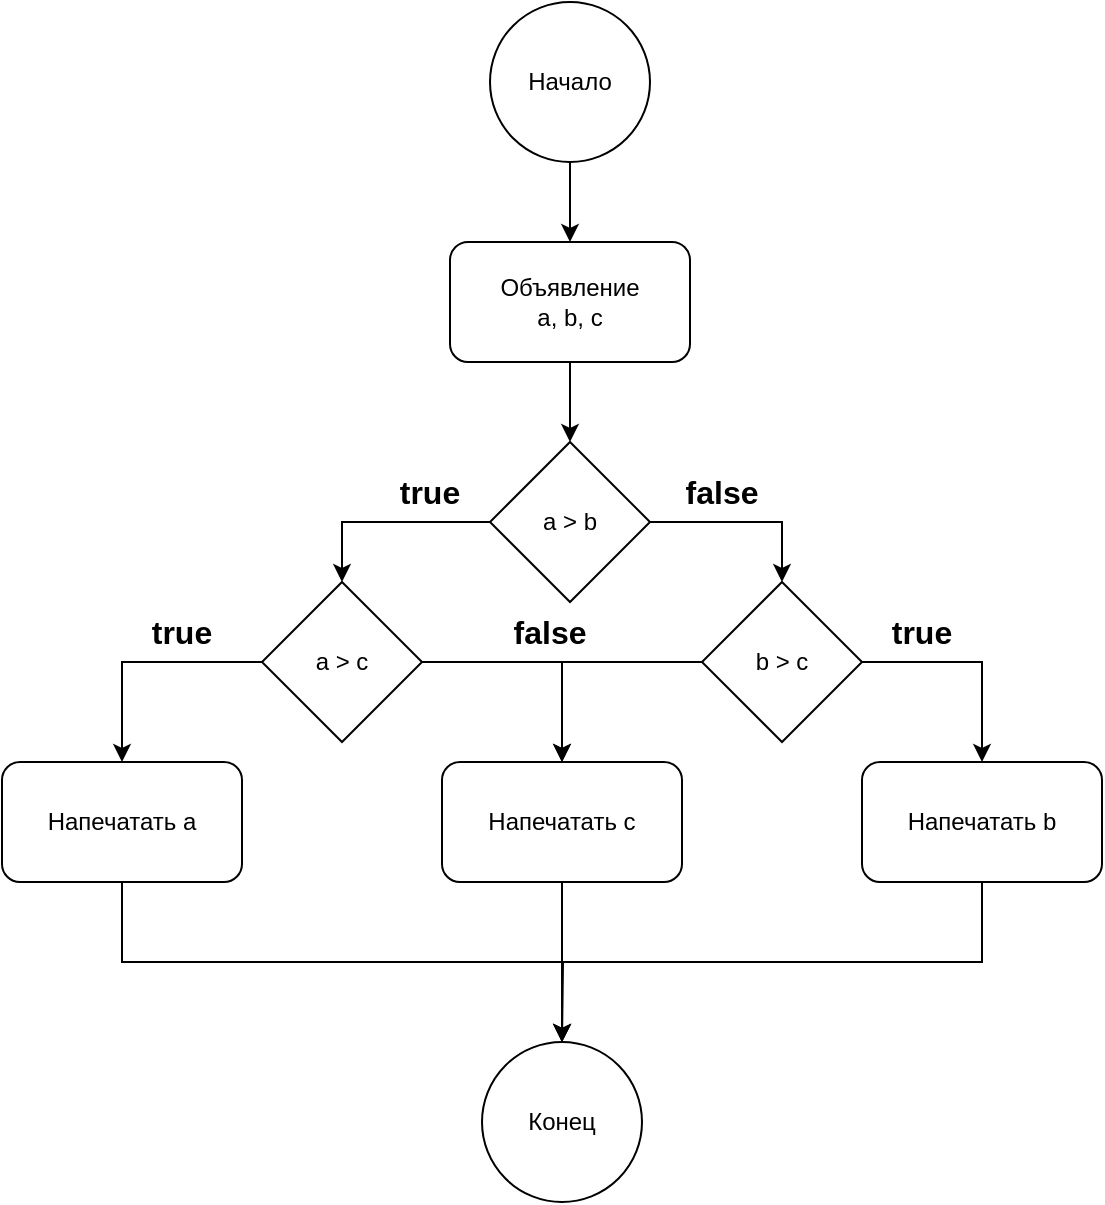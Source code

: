 <mxfile version="15.7.0" type="github"><diagram id="bXhmcqh2W-Y5E6LnTyFU" name="Page-1"><mxGraphModel dx="1224" dy="1997" grid="1" gridSize="10" guides="1" tooltips="1" connect="1" arrows="1" fold="1" page="1" pageScale="1" pageWidth="827" pageHeight="1169" math="0" shadow="0"><root><mxCell id="0"/><mxCell id="1" parent="0"/><mxCell id="PYRo1awQEuicHArNTJH--5" value="" style="edgeStyle=orthogonalEdgeStyle;rounded=0;orthogonalLoop=1;jettySize=auto;html=1;" parent="1" source="PYRo1awQEuicHArNTJH--1" target="PYRo1awQEuicHArNTJH--2" edge="1"><mxGeometry relative="1" as="geometry"/></mxCell><mxCell id="PYRo1awQEuicHArNTJH--1" value="Начало" style="ellipse;whiteSpace=wrap;html=1;aspect=fixed;" parent="1" vertex="1"><mxGeometry x="334" y="-790" width="80" height="80" as="geometry"/></mxCell><mxCell id="PYRo1awQEuicHArNTJH--7" value="" style="edgeStyle=orthogonalEdgeStyle;rounded=0;orthogonalLoop=1;jettySize=auto;html=1;" parent="1" source="PYRo1awQEuicHArNTJH--2" target="PYRo1awQEuicHArNTJH--3" edge="1"><mxGeometry relative="1" as="geometry"/></mxCell><mxCell id="PYRo1awQEuicHArNTJH--2" value="Объявление&lt;br&gt;а, b, c" style="rounded=1;whiteSpace=wrap;html=1;" parent="1" vertex="1"><mxGeometry x="314" y="-670" width="120" height="60" as="geometry"/></mxCell><mxCell id="PYRo1awQEuicHArNTJH--18" style="edgeStyle=orthogonalEdgeStyle;rounded=0;orthogonalLoop=1;jettySize=auto;html=1;exitX=0;exitY=0.5;exitDx=0;exitDy=0;entryX=0.5;entryY=0;entryDx=0;entryDy=0;" parent="1" source="PYRo1awQEuicHArNTJH--3" target="PYRo1awQEuicHArNTJH--8" edge="1"><mxGeometry relative="1" as="geometry"/></mxCell><mxCell id="PYRo1awQEuicHArNTJH--19" style="edgeStyle=orthogonalEdgeStyle;rounded=0;orthogonalLoop=1;jettySize=auto;html=1;exitX=1;exitY=0.5;exitDx=0;exitDy=0;entryX=0.5;entryY=0;entryDx=0;entryDy=0;" parent="1" source="PYRo1awQEuicHArNTJH--3" target="PYRo1awQEuicHArNTJH--9" edge="1"><mxGeometry relative="1" as="geometry"/></mxCell><mxCell id="PYRo1awQEuicHArNTJH--3" value="a &amp;gt; b" style="rhombus;whiteSpace=wrap;html=1;" parent="1" vertex="1"><mxGeometry x="334" y="-570" width="80" height="80" as="geometry"/></mxCell><mxCell id="PYRo1awQEuicHArNTJH--13" style="edgeStyle=orthogonalEdgeStyle;rounded=0;orthogonalLoop=1;jettySize=auto;html=1;exitX=0;exitY=0.5;exitDx=0;exitDy=0;entryX=0.5;entryY=0;entryDx=0;entryDy=0;" parent="1" source="PYRo1awQEuicHArNTJH--8" target="PYRo1awQEuicHArNTJH--10" edge="1"><mxGeometry relative="1" as="geometry"/></mxCell><mxCell id="PYRo1awQEuicHArNTJH--14" style="edgeStyle=orthogonalEdgeStyle;rounded=0;orthogonalLoop=1;jettySize=auto;html=1;exitX=1;exitY=0.5;exitDx=0;exitDy=0;entryX=0.5;entryY=0;entryDx=0;entryDy=0;" parent="1" source="PYRo1awQEuicHArNTJH--8" target="PYRo1awQEuicHArNTJH--12" edge="1"><mxGeometry relative="1" as="geometry"/></mxCell><mxCell id="PYRo1awQEuicHArNTJH--8" value="a &amp;gt; c" style="rhombus;whiteSpace=wrap;html=1;" parent="1" vertex="1"><mxGeometry x="220" y="-500" width="80" height="80" as="geometry"/></mxCell><mxCell id="PYRo1awQEuicHArNTJH--15" style="edgeStyle=orthogonalEdgeStyle;rounded=0;orthogonalLoop=1;jettySize=auto;html=1;exitX=0;exitY=0.5;exitDx=0;exitDy=0;entryX=0.5;entryY=0;entryDx=0;entryDy=0;" parent="1" source="PYRo1awQEuicHArNTJH--9" target="PYRo1awQEuicHArNTJH--12" edge="1"><mxGeometry relative="1" as="geometry"><mxPoint x="380" y="-470" as="targetPoint"/></mxGeometry></mxCell><mxCell id="PYRo1awQEuicHArNTJH--16" style="edgeStyle=orthogonalEdgeStyle;rounded=0;orthogonalLoop=1;jettySize=auto;html=1;exitX=1;exitY=0.5;exitDx=0;exitDy=0;entryX=0.5;entryY=0;entryDx=0;entryDy=0;" parent="1" source="PYRo1awQEuicHArNTJH--9" target="PYRo1awQEuicHArNTJH--11" edge="1"><mxGeometry relative="1" as="geometry"/></mxCell><mxCell id="PYRo1awQEuicHArNTJH--9" value="b &amp;gt; c" style="rhombus;whiteSpace=wrap;html=1;" parent="1" vertex="1"><mxGeometry x="440" y="-500" width="80" height="80" as="geometry"/></mxCell><mxCell id="PYRo1awQEuicHArNTJH--28" style="edgeStyle=orthogonalEdgeStyle;rounded=0;orthogonalLoop=1;jettySize=auto;html=1;exitX=0.5;exitY=1;exitDx=0;exitDy=0;" parent="1" source="PYRo1awQEuicHArNTJH--10" edge="1"><mxGeometry relative="1" as="geometry"><mxPoint x="370" y="-270" as="targetPoint"/></mxGeometry></mxCell><mxCell id="PYRo1awQEuicHArNTJH--10" value="Напечатать a" style="rounded=1;whiteSpace=wrap;html=1;" parent="1" vertex="1"><mxGeometry x="90" y="-410" width="120" height="60" as="geometry"/></mxCell><mxCell id="PYRo1awQEuicHArNTJH--27" style="edgeStyle=orthogonalEdgeStyle;rounded=0;orthogonalLoop=1;jettySize=auto;html=1;exitX=0.5;exitY=1;exitDx=0;exitDy=0;" parent="1" source="PYRo1awQEuicHArNTJH--11" target="PYRo1awQEuicHArNTJH--20" edge="1"><mxGeometry relative="1" as="geometry"/></mxCell><mxCell id="PYRo1awQEuicHArNTJH--11" value="Напечатать b" style="rounded=1;whiteSpace=wrap;html=1;" parent="1" vertex="1"><mxGeometry x="520" y="-410" width="120" height="60" as="geometry"/></mxCell><mxCell id="PYRo1awQEuicHArNTJH--29" style="edgeStyle=orthogonalEdgeStyle;rounded=0;orthogonalLoop=1;jettySize=auto;html=1;exitX=0.5;exitY=1;exitDx=0;exitDy=0;" parent="1" source="PYRo1awQEuicHArNTJH--12" edge="1"><mxGeometry relative="1" as="geometry"><mxPoint x="370" y="-270" as="targetPoint"/></mxGeometry></mxCell><mxCell id="PYRo1awQEuicHArNTJH--12" value="Напечатать c" style="rounded=1;whiteSpace=wrap;html=1;" parent="1" vertex="1"><mxGeometry x="310" y="-410" width="120" height="60" as="geometry"/></mxCell><mxCell id="PYRo1awQEuicHArNTJH--20" value="Конец" style="ellipse;whiteSpace=wrap;html=1;aspect=fixed;" parent="1" vertex="1"><mxGeometry x="330" y="-270" width="80" height="80" as="geometry"/></mxCell><mxCell id="PYRo1awQEuicHArNTJH--40" value="true" style="text;html=1;strokeColor=none;fillColor=none;align=center;verticalAlign=middle;whiteSpace=wrap;rounded=0;fontSize=16;fontStyle=1" parent="1" vertex="1"><mxGeometry x="150" y="-490" width="60" height="30" as="geometry"/></mxCell><mxCell id="PYRo1awQEuicHArNTJH--42" value="true" style="text;html=1;strokeColor=none;fillColor=none;align=center;verticalAlign=middle;whiteSpace=wrap;rounded=0;fontSize=16;fontStyle=1" parent="1" vertex="1"><mxGeometry x="520" y="-490" width="60" height="30" as="geometry"/></mxCell><mxCell id="PYRo1awQEuicHArNTJH--44" value="&lt;b&gt;false&lt;/b&gt;" style="text;html=1;strokeColor=none;fillColor=none;align=center;verticalAlign=middle;whiteSpace=wrap;rounded=0;fontSize=16;" parent="1" vertex="1"><mxGeometry x="334" y="-490" width="60" height="30" as="geometry"/></mxCell><mxCell id="PYRo1awQEuicHArNTJH--45" value="true" style="text;html=1;strokeColor=none;fillColor=none;align=center;verticalAlign=middle;whiteSpace=wrap;rounded=0;fontSize=16;fontStyle=1" parent="1" vertex="1"><mxGeometry x="274" y="-560" width="60" height="30" as="geometry"/></mxCell><mxCell id="PYRo1awQEuicHArNTJH--46" value="&lt;b&gt;false&lt;/b&gt;" style="text;html=1;strokeColor=none;fillColor=none;align=center;verticalAlign=middle;whiteSpace=wrap;rounded=0;fontSize=16;" parent="1" vertex="1"><mxGeometry x="420" y="-560" width="60" height="30" as="geometry"/></mxCell></root></mxGraphModel></diagram></mxfile>